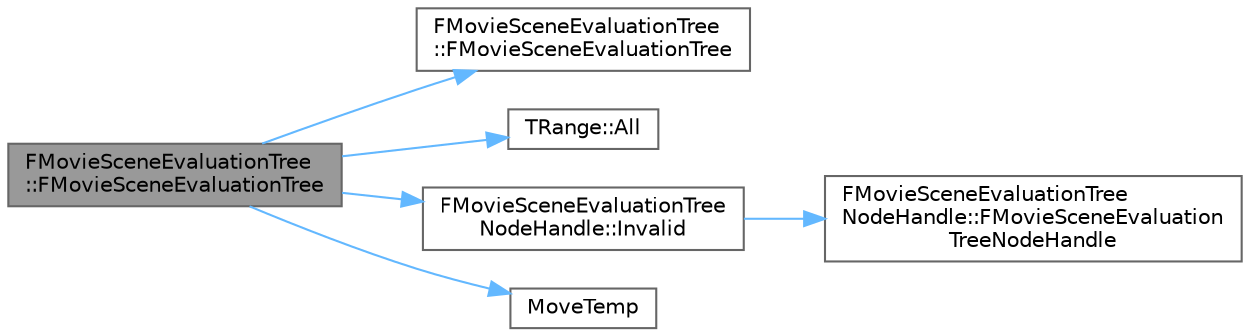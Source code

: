digraph "FMovieSceneEvaluationTree::FMovieSceneEvaluationTree"
{
 // INTERACTIVE_SVG=YES
 // LATEX_PDF_SIZE
  bgcolor="transparent";
  edge [fontname=Helvetica,fontsize=10,labelfontname=Helvetica,labelfontsize=10];
  node [fontname=Helvetica,fontsize=10,shape=box,height=0.2,width=0.4];
  rankdir="LR";
  Node1 [id="Node000001",label="FMovieSceneEvaluationTree\l::FMovieSceneEvaluationTree",height=0.2,width=0.4,color="gray40", fillcolor="grey60", style="filled", fontcolor="black",tooltip="Move construction must ensure that the root node is correctly restored to its default to ensure that ..."];
  Node1 -> Node2 [id="edge1_Node000001_Node000002",color="steelblue1",style="solid",tooltip=" "];
  Node2 [id="Node000002",label="FMovieSceneEvaluationTree\l::FMovieSceneEvaluationTree",height=0.2,width=0.4,color="grey40", fillcolor="white", style="filled",URL="$db/d77/structFMovieSceneEvaluationTree.html#a792cb063b7f2dc1cb3c31fae84c75282",tooltip=" "];
  Node1 -> Node3 [id="edge2_Node000001_Node000003",color="steelblue1",style="solid",tooltip=" "];
  Node3 [id="Node000003",label="TRange::All",height=0.2,width=0.4,color="grey40", fillcolor="white", style="filled",URL="$d0/d01/classTRange.html#a72677df82d232fa3972772643c563c04",tooltip="Create an unbounded (open) range that contains all elements of the domain."];
  Node1 -> Node4 [id="edge3_Node000001_Node000004",color="steelblue1",style="solid",tooltip=" "];
  Node4 [id="Node000004",label="FMovieSceneEvaluationTree\lNodeHandle::Invalid",height=0.2,width=0.4,color="grey40", fillcolor="white", style="filled",URL="$d3/d31/structFMovieSceneEvaluationTreeNodeHandle.html#a08eda6443aa76e59c4b4402ae60c358a",tooltip="Special handle that represents an invalid node."];
  Node4 -> Node5 [id="edge4_Node000004_Node000005",color="steelblue1",style="solid",tooltip=" "];
  Node5 [id="Node000005",label="FMovieSceneEvaluationTree\lNodeHandle::FMovieSceneEvaluation\lTreeNodeHandle",height=0.2,width=0.4,color="grey40", fillcolor="white", style="filled",URL="$d3/d31/structFMovieSceneEvaluationTreeNodeHandle.html#a5bacc1df24f156e455d3293fcb5e36ac",tooltip="Construction from the node's parent's children entry handle, and this node's index within its parent'..."];
  Node1 -> Node6 [id="edge5_Node000001_Node000006",color="steelblue1",style="solid",tooltip=" "];
  Node6 [id="Node000006",label="MoveTemp",height=0.2,width=0.4,color="grey40", fillcolor="white", style="filled",URL="$d4/d24/UnrealTemplate_8h.html#ad5e6c049aeb9c9115fec514ba581dbb6",tooltip="MoveTemp will cast a reference to an rvalue reference."];
}
